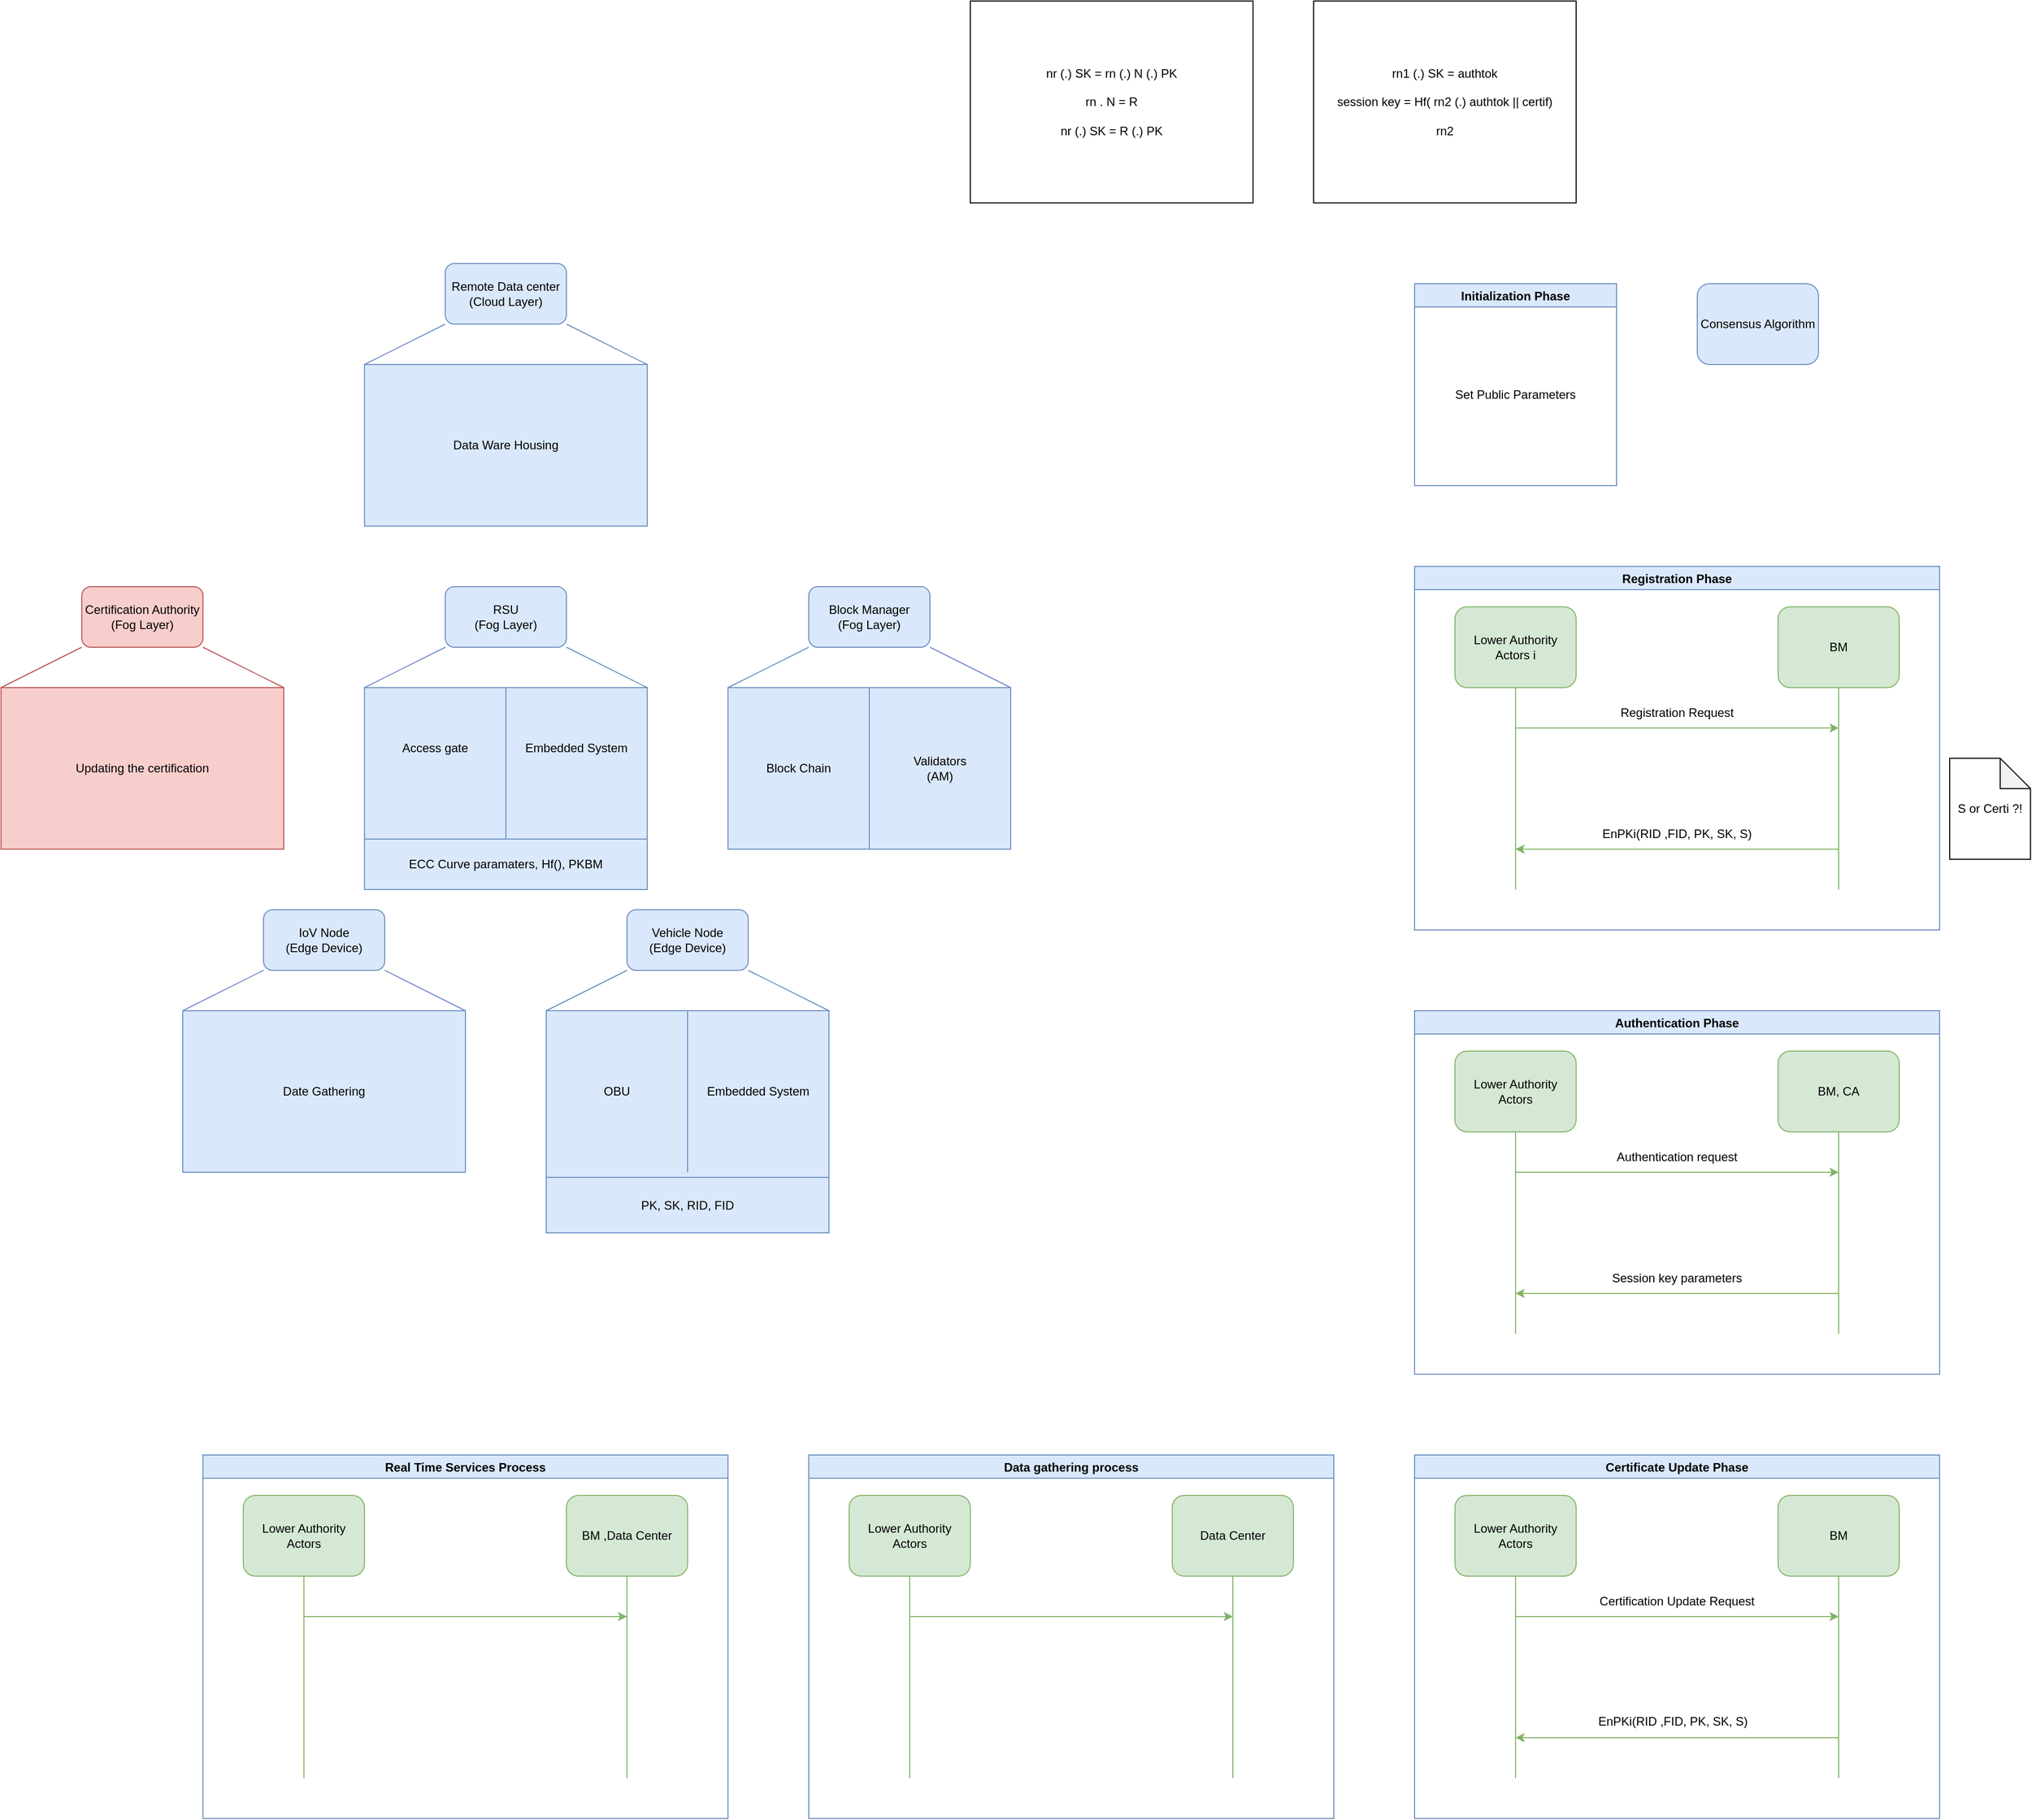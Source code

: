 <mxfile version="15.8.2" type="github">
  <diagram id="Pc18oPqg_DHJBtxWHFg2" name="Page-1">
    <mxGraphModel dx="723" dy="1175" grid="1" gridSize="10" guides="1" tooltips="1" connect="1" arrows="1" fold="1" page="0" pageScale="1" pageWidth="827" pageHeight="1169" math="0" shadow="0">
      <root>
        <mxCell id="0" />
        <mxCell id="1" parent="0" />
        <mxCell id="q2-x-zt7PfK26INY3TQk-2" value="Vehicle Node&lt;br&gt;(Edge Device)" style="rounded=1;whiteSpace=wrap;html=1;fillColor=#dae8fc;strokeColor=#6c8ebf;" parent="1" vertex="1">
          <mxGeometry x="860" y="380" width="120" height="60" as="geometry" />
        </mxCell>
        <mxCell id="q2-x-zt7PfK26INY3TQk-3" value="" style="rounded=0;whiteSpace=wrap;html=1;fillColor=#dae8fc;strokeColor=#6c8ebf;" parent="1" vertex="1">
          <mxGeometry x="780" y="480" width="280" height="220" as="geometry" />
        </mxCell>
        <mxCell id="q2-x-zt7PfK26INY3TQk-4" value="" style="endArrow=none;html=1;rounded=0;entryX=0;entryY=1;entryDx=0;entryDy=0;exitX=0;exitY=0;exitDx=0;exitDy=0;fillColor=#dae8fc;strokeColor=#6c8ebf;" parent="1" source="q2-x-zt7PfK26INY3TQk-3" target="q2-x-zt7PfK26INY3TQk-2" edge="1">
          <mxGeometry width="50" height="50" relative="1" as="geometry">
            <mxPoint x="930" y="580" as="sourcePoint" />
            <mxPoint x="980" y="530" as="targetPoint" />
          </mxGeometry>
        </mxCell>
        <mxCell id="q2-x-zt7PfK26INY3TQk-5" value="" style="endArrow=none;html=1;rounded=0;entryX=1;entryY=1;entryDx=0;entryDy=0;exitX=1;exitY=0;exitDx=0;exitDy=0;fillColor=#dae8fc;strokeColor=#6c8ebf;" parent="1" source="q2-x-zt7PfK26INY3TQk-3" target="q2-x-zt7PfK26INY3TQk-2" edge="1">
          <mxGeometry width="50" height="50" relative="1" as="geometry">
            <mxPoint x="930" y="580" as="sourcePoint" />
            <mxPoint x="980" y="530" as="targetPoint" />
          </mxGeometry>
        </mxCell>
        <mxCell id="q2-x-zt7PfK26INY3TQk-7" value="" style="endArrow=none;html=1;rounded=0;entryX=0.5;entryY=0;entryDx=0;entryDy=0;exitX=1;exitY=1;exitDx=0;exitDy=0;fillColor=#dae8fc;strokeColor=#6c8ebf;" parent="1" source="q2-x-zt7PfK26INY3TQk-8" target="q2-x-zt7PfK26INY3TQk-3" edge="1">
          <mxGeometry width="50" height="50" relative="1" as="geometry">
            <mxPoint x="916" y="550" as="sourcePoint" />
            <mxPoint x="966" y="500" as="targetPoint" />
          </mxGeometry>
        </mxCell>
        <mxCell id="q2-x-zt7PfK26INY3TQk-8" value="OBU" style="text;html=1;strokeColor=none;fillColor=none;align=center;verticalAlign=middle;whiteSpace=wrap;rounded=0;" parent="1" vertex="1">
          <mxGeometry x="780" y="480" width="140" height="160" as="geometry" />
        </mxCell>
        <mxCell id="q2-x-zt7PfK26INY3TQk-9" value="Embedded System" style="text;html=1;strokeColor=none;fillColor=none;align=center;verticalAlign=middle;whiteSpace=wrap;rounded=0;" parent="1" vertex="1">
          <mxGeometry x="920" y="480" width="140" height="160" as="geometry" />
        </mxCell>
        <mxCell id="q2-x-zt7PfK26INY3TQk-10" value="RSU&lt;br&gt;(Fog Layer)" style="rounded=1;whiteSpace=wrap;html=1;fillColor=#dae8fc;strokeColor=#6c8ebf;" parent="1" vertex="1">
          <mxGeometry x="680" y="60" width="120" height="60" as="geometry" />
        </mxCell>
        <mxCell id="q2-x-zt7PfK26INY3TQk-11" value="" style="rounded=0;whiteSpace=wrap;html=1;fillColor=#dae8fc;strokeColor=#6c8ebf;" parent="1" vertex="1">
          <mxGeometry x="600" y="160" width="280" height="200" as="geometry" />
        </mxCell>
        <mxCell id="q2-x-zt7PfK26INY3TQk-12" value="" style="endArrow=none;html=1;rounded=0;entryX=0;entryY=1;entryDx=0;entryDy=0;exitX=0;exitY=0;exitDx=0;exitDy=0;fillColor=#dae8fc;strokeColor=#6c8ebf;" parent="1" source="q2-x-zt7PfK26INY3TQk-11" target="q2-x-zt7PfK26INY3TQk-10" edge="1">
          <mxGeometry width="50" height="50" relative="1" as="geometry">
            <mxPoint x="700" y="220" as="sourcePoint" />
            <mxPoint x="750" y="170" as="targetPoint" />
          </mxGeometry>
        </mxCell>
        <mxCell id="q2-x-zt7PfK26INY3TQk-13" value="" style="endArrow=none;html=1;rounded=0;entryX=1;entryY=1;entryDx=0;entryDy=0;exitX=1;exitY=0;exitDx=0;exitDy=0;fillColor=#dae8fc;strokeColor=#6c8ebf;" parent="1" source="q2-x-zt7PfK26INY3TQk-11" target="q2-x-zt7PfK26INY3TQk-10" edge="1">
          <mxGeometry width="50" height="50" relative="1" as="geometry">
            <mxPoint x="700" y="220" as="sourcePoint" />
            <mxPoint x="750" y="170" as="targetPoint" />
          </mxGeometry>
        </mxCell>
        <mxCell id="q2-x-zt7PfK26INY3TQk-15" value="" style="endArrow=none;html=1;rounded=0;entryX=0.5;entryY=0;entryDx=0;entryDy=0;fillColor=#dae8fc;strokeColor=#6c8ebf;" parent="1" target="q2-x-zt7PfK26INY3TQk-11" edge="1">
          <mxGeometry width="50" height="50" relative="1" as="geometry">
            <mxPoint x="740" y="310" as="sourcePoint" />
            <mxPoint x="770" y="180" as="targetPoint" />
            <Array as="points" />
          </mxGeometry>
        </mxCell>
        <mxCell id="q2-x-zt7PfK26INY3TQk-16" value="Access gate" style="text;html=1;strokeColor=none;fillColor=none;align=center;verticalAlign=middle;whiteSpace=wrap;rounded=0;" parent="1" vertex="1">
          <mxGeometry x="600" y="160" width="140" height="120" as="geometry" />
        </mxCell>
        <mxCell id="q2-x-zt7PfK26INY3TQk-17" value="Embedded System" style="text;html=1;strokeColor=none;fillColor=none;align=center;verticalAlign=middle;whiteSpace=wrap;rounded=0;" parent="1" vertex="1">
          <mxGeometry x="740" y="160" width="140" height="120" as="geometry" />
        </mxCell>
        <mxCell id="q2-x-zt7PfK26INY3TQk-18" value="Block Manager&lt;br&gt;(Fog Layer)" style="rounded=1;whiteSpace=wrap;html=1;fillColor=#dae8fc;strokeColor=#6c8ebf;" parent="1" vertex="1">
          <mxGeometry x="1040" y="60" width="120" height="60" as="geometry" />
        </mxCell>
        <mxCell id="q2-x-zt7PfK26INY3TQk-19" value="" style="rounded=0;whiteSpace=wrap;html=1;fillColor=#dae8fc;strokeColor=#6c8ebf;" parent="1" vertex="1">
          <mxGeometry x="960" y="160" width="280" height="160" as="geometry" />
        </mxCell>
        <mxCell id="q2-x-zt7PfK26INY3TQk-20" value="" style="endArrow=none;html=1;rounded=0;entryX=0;entryY=1;entryDx=0;entryDy=0;fillColor=#dae8fc;strokeColor=#6c8ebf;" parent="1" target="q2-x-zt7PfK26INY3TQk-18" edge="1">
          <mxGeometry width="50" height="50" relative="1" as="geometry">
            <mxPoint x="960" y="160" as="sourcePoint" />
            <mxPoint x="1010" y="110" as="targetPoint" />
          </mxGeometry>
        </mxCell>
        <mxCell id="q2-x-zt7PfK26INY3TQk-21" value="" style="endArrow=none;html=1;rounded=0;entryX=1;entryY=1;entryDx=0;entryDy=0;exitX=1;exitY=0;exitDx=0;exitDy=0;fillColor=#dae8fc;strokeColor=#6c8ebf;" parent="1" source="q2-x-zt7PfK26INY3TQk-19" target="q2-x-zt7PfK26INY3TQk-18" edge="1">
          <mxGeometry width="50" height="50" relative="1" as="geometry">
            <mxPoint x="1160" y="170" as="sourcePoint" />
            <mxPoint x="1210" y="120" as="targetPoint" />
          </mxGeometry>
        </mxCell>
        <mxCell id="q2-x-zt7PfK26INY3TQk-22" value="" style="endArrow=none;html=1;rounded=0;entryX=0.5;entryY=0;entryDx=0;entryDy=0;exitX=0.5;exitY=1;exitDx=0;exitDy=0;fillColor=#dae8fc;strokeColor=#6c8ebf;" parent="1" source="q2-x-zt7PfK26INY3TQk-19" target="q2-x-zt7PfK26INY3TQk-19" edge="1">
          <mxGeometry width="50" height="50" relative="1" as="geometry">
            <mxPoint x="1040" y="250" as="sourcePoint" />
            <mxPoint x="1090" y="200" as="targetPoint" />
          </mxGeometry>
        </mxCell>
        <mxCell id="q2-x-zt7PfK26INY3TQk-23" value="Block Chain" style="text;html=1;strokeColor=none;fillColor=none;align=center;verticalAlign=middle;whiteSpace=wrap;rounded=0;" parent="1" vertex="1">
          <mxGeometry x="960" y="160" width="140" height="160" as="geometry" />
        </mxCell>
        <mxCell id="q2-x-zt7PfK26INY3TQk-24" value="Validators&lt;br&gt;(AM)" style="text;html=1;strokeColor=none;fillColor=none;align=center;verticalAlign=middle;whiteSpace=wrap;rounded=0;" parent="1" vertex="1">
          <mxGeometry x="1100" y="160" width="140" height="160" as="geometry" />
        </mxCell>
        <mxCell id="q2-x-zt7PfK26INY3TQk-25" value="Certification Authority&lt;br&gt;(Fog Layer)" style="rounded=1;whiteSpace=wrap;html=1;fillColor=#f8cecc;strokeColor=#b85450;" parent="1" vertex="1">
          <mxGeometry x="320" y="60" width="120" height="60" as="geometry" />
        </mxCell>
        <mxCell id="q2-x-zt7PfK26INY3TQk-27" value="Updating the certification" style="rounded=0;whiteSpace=wrap;html=1;fillColor=#f8cecc;strokeColor=#b85450;" parent="1" vertex="1">
          <mxGeometry x="240" y="160" width="280" height="160" as="geometry" />
        </mxCell>
        <mxCell id="q2-x-zt7PfK26INY3TQk-28" value="" style="endArrow=none;html=1;rounded=0;entryX=0;entryY=1;entryDx=0;entryDy=0;fillColor=#f8cecc;strokeColor=#b85450;" parent="1" target="q2-x-zt7PfK26INY3TQk-25" edge="1">
          <mxGeometry width="50" height="50" relative="1" as="geometry">
            <mxPoint x="240" y="160" as="sourcePoint" />
            <mxPoint x="290" y="110" as="targetPoint" />
          </mxGeometry>
        </mxCell>
        <mxCell id="q2-x-zt7PfK26INY3TQk-29" value="" style="endArrow=none;html=1;rounded=0;entryX=1;entryY=1;entryDx=0;entryDy=0;exitX=1;exitY=0;exitDx=0;exitDy=0;fillColor=#f8cecc;strokeColor=#b85450;" parent="1" source="q2-x-zt7PfK26INY3TQk-27" target="q2-x-zt7PfK26INY3TQk-25" edge="1">
          <mxGeometry width="50" height="50" relative="1" as="geometry">
            <mxPoint x="470" y="250" as="sourcePoint" />
            <mxPoint x="520" y="200" as="targetPoint" />
          </mxGeometry>
        </mxCell>
        <mxCell id="q2-x-zt7PfK26INY3TQk-31" value="Remote Data center&lt;br&gt;(Cloud Layer)" style="rounded=1;whiteSpace=wrap;html=1;fillColor=#dae8fc;strokeColor=#6c8ebf;" parent="1" vertex="1">
          <mxGeometry x="680" y="-260" width="120" height="60" as="geometry" />
        </mxCell>
        <mxCell id="q2-x-zt7PfK26INY3TQk-32" value="Data Ware Housing" style="rounded=0;whiteSpace=wrap;html=1;fillColor=#dae8fc;strokeColor=#6c8ebf;" parent="1" vertex="1">
          <mxGeometry x="600" y="-160" width="280" height="160" as="geometry" />
        </mxCell>
        <mxCell id="q2-x-zt7PfK26INY3TQk-33" value="" style="endArrow=none;html=1;rounded=0;entryX=0;entryY=1;entryDx=0;entryDy=0;fillColor=#dae8fc;strokeColor=#6c8ebf;" parent="1" target="q2-x-zt7PfK26INY3TQk-31" edge="1">
          <mxGeometry width="50" height="50" relative="1" as="geometry">
            <mxPoint x="600" y="-160" as="sourcePoint" />
            <mxPoint x="650" y="-210" as="targetPoint" />
          </mxGeometry>
        </mxCell>
        <mxCell id="q2-x-zt7PfK26INY3TQk-34" value="" style="endArrow=none;html=1;rounded=0;entryX=1;entryY=1;entryDx=0;entryDy=0;exitX=1;exitY=0;exitDx=0;exitDy=0;fillColor=#dae8fc;strokeColor=#6c8ebf;" parent="1" source="q2-x-zt7PfK26INY3TQk-32" target="q2-x-zt7PfK26INY3TQk-31" edge="1">
          <mxGeometry width="50" height="50" relative="1" as="geometry">
            <mxPoint x="830" y="-70" as="sourcePoint" />
            <mxPoint x="880" y="-120" as="targetPoint" />
          </mxGeometry>
        </mxCell>
        <mxCell id="q2-x-zt7PfK26INY3TQk-35" value="Initialization Phase" style="swimlane;fillColor=#dae8fc;strokeColor=#6c8ebf;" parent="1" vertex="1">
          <mxGeometry x="1640" y="-240" width="200" height="200" as="geometry" />
        </mxCell>
        <mxCell id="q2-x-zt7PfK26INY3TQk-37" value="Set Public Parameters" style="text;html=1;strokeColor=none;fillColor=none;align=center;verticalAlign=middle;whiteSpace=wrap;rounded=0;" parent="q2-x-zt7PfK26INY3TQk-35" vertex="1">
          <mxGeometry y="20" width="200" height="180" as="geometry" />
        </mxCell>
        <mxCell id="q2-x-zt7PfK26INY3TQk-38" value="IoV Node&lt;br&gt;(Edge Device)" style="rounded=1;whiteSpace=wrap;html=1;fillColor=#dae8fc;strokeColor=#6c8ebf;" parent="1" vertex="1">
          <mxGeometry x="500" y="380" width="120" height="60" as="geometry" />
        </mxCell>
        <mxCell id="q2-x-zt7PfK26INY3TQk-39" value="Date Gathering" style="rounded=0;whiteSpace=wrap;html=1;fillColor=#dae8fc;strokeColor=#6c8ebf;" parent="1" vertex="1">
          <mxGeometry x="420" y="480" width="280" height="160" as="geometry" />
        </mxCell>
        <mxCell id="q2-x-zt7PfK26INY3TQk-40" value="" style="endArrow=none;html=1;rounded=0;entryX=0;entryY=1;entryDx=0;entryDy=0;fillColor=#dae8fc;strokeColor=#6c8ebf;" parent="1" target="q2-x-zt7PfK26INY3TQk-38" edge="1">
          <mxGeometry width="50" height="50" relative="1" as="geometry">
            <mxPoint x="420" y="480" as="sourcePoint" />
            <mxPoint x="470" y="430" as="targetPoint" />
          </mxGeometry>
        </mxCell>
        <mxCell id="q2-x-zt7PfK26INY3TQk-41" value="" style="endArrow=none;html=1;rounded=0;entryX=1;entryY=1;entryDx=0;entryDy=0;exitX=1;exitY=0;exitDx=0;exitDy=0;fillColor=#dae8fc;strokeColor=#6c8ebf;" parent="1" source="q2-x-zt7PfK26INY3TQk-39" target="q2-x-zt7PfK26INY3TQk-38" edge="1">
          <mxGeometry width="50" height="50" relative="1" as="geometry">
            <mxPoint x="650" y="570" as="sourcePoint" />
            <mxPoint x="700" y="520" as="targetPoint" />
          </mxGeometry>
        </mxCell>
        <mxCell id="q2-x-zt7PfK26INY3TQk-42" value="Registration Phase" style="swimlane;align=center;fillColor=#dae8fc;strokeColor=#6c8ebf;" parent="1" vertex="1">
          <mxGeometry x="1640" y="40" width="520" height="360" as="geometry" />
        </mxCell>
        <mxCell id="q2-x-zt7PfK26INY3TQk-44" value="Lower Authority&lt;br&gt;Actors i" style="rounded=1;whiteSpace=wrap;html=1;align=center;fillColor=#d5e8d4;strokeColor=#82b366;" parent="q2-x-zt7PfK26INY3TQk-42" vertex="1">
          <mxGeometry x="40" y="40" width="120" height="80" as="geometry" />
        </mxCell>
        <mxCell id="q2-x-zt7PfK26INY3TQk-45" value="BM" style="rounded=1;whiteSpace=wrap;html=1;align=center;fillColor=#d5e8d4;strokeColor=#82b366;" parent="q2-x-zt7PfK26INY3TQk-42" vertex="1">
          <mxGeometry x="360" y="40" width="120" height="80" as="geometry" />
        </mxCell>
        <mxCell id="q2-x-zt7PfK26INY3TQk-46" value="" style="endArrow=none;html=1;rounded=0;fillColor=#d5e8d4;strokeColor=#82b366;" parent="q2-x-zt7PfK26INY3TQk-42" edge="1">
          <mxGeometry width="50" height="50" relative="1" as="geometry">
            <mxPoint x="100" y="320" as="sourcePoint" />
            <mxPoint x="100" y="120" as="targetPoint" />
          </mxGeometry>
        </mxCell>
        <mxCell id="VW_lQ31s1oBFX8AfDXqv-41" value="Registration Request" style="text;html=1;strokeColor=none;fillColor=none;align=center;verticalAlign=middle;whiteSpace=wrap;rounded=0;" vertex="1" parent="q2-x-zt7PfK26INY3TQk-42">
          <mxGeometry x="100" y="130" width="320" height="30" as="geometry" />
        </mxCell>
        <mxCell id="VW_lQ31s1oBFX8AfDXqv-45" value="EnPKi(RID ,FID, PK, SK, S)" style="text;html=1;strokeColor=none;fillColor=none;align=center;verticalAlign=middle;whiteSpace=wrap;rounded=0;" vertex="1" parent="q2-x-zt7PfK26INY3TQk-42">
          <mxGeometry x="100" y="250" width="320" height="30" as="geometry" />
        </mxCell>
        <mxCell id="q2-x-zt7PfK26INY3TQk-47" value="" style="endArrow=none;html=1;rounded=0;entryX=0.5;entryY=1;entryDx=0;entryDy=0;fillColor=#d5e8d4;strokeColor=#82b366;" parent="1" target="q2-x-zt7PfK26INY3TQk-45" edge="1">
          <mxGeometry width="50" height="50" relative="1" as="geometry">
            <mxPoint x="2060" y="360" as="sourcePoint" />
            <mxPoint x="1910" y="190" as="targetPoint" />
          </mxGeometry>
        </mxCell>
        <mxCell id="q2-x-zt7PfK26INY3TQk-48" value="" style="endArrow=classic;html=1;rounded=0;fillColor=#d5e8d4;strokeColor=#82b366;" parent="1" edge="1">
          <mxGeometry width="50" height="50" relative="1" as="geometry">
            <mxPoint x="1740" y="200" as="sourcePoint" />
            <mxPoint x="2060" y="200" as="targetPoint" />
          </mxGeometry>
        </mxCell>
        <mxCell id="q2-x-zt7PfK26INY3TQk-49" value="Authentication Phase" style="swimlane;align=center;fillColor=#dae8fc;strokeColor=#6c8ebf;" parent="1" vertex="1">
          <mxGeometry x="1640" y="480" width="520" height="360" as="geometry" />
        </mxCell>
        <mxCell id="q2-x-zt7PfK26INY3TQk-50" value="Lower Authority&lt;br&gt;Actors" style="rounded=1;whiteSpace=wrap;html=1;align=center;fillColor=#d5e8d4;strokeColor=#82b366;" parent="q2-x-zt7PfK26INY3TQk-49" vertex="1">
          <mxGeometry x="40" y="40" width="120" height="80" as="geometry" />
        </mxCell>
        <mxCell id="q2-x-zt7PfK26INY3TQk-51" value="BM, CA" style="rounded=1;whiteSpace=wrap;html=1;align=center;fillColor=#d5e8d4;strokeColor=#82b366;" parent="q2-x-zt7PfK26INY3TQk-49" vertex="1">
          <mxGeometry x="360" y="40" width="120" height="80" as="geometry" />
        </mxCell>
        <mxCell id="q2-x-zt7PfK26INY3TQk-52" value="" style="endArrow=none;html=1;rounded=0;fillColor=#d5e8d4;strokeColor=#82b366;" parent="q2-x-zt7PfK26INY3TQk-49" edge="1">
          <mxGeometry width="50" height="50" relative="1" as="geometry">
            <mxPoint x="100" y="320" as="sourcePoint" />
            <mxPoint x="100" y="120" as="targetPoint" />
          </mxGeometry>
        </mxCell>
        <mxCell id="q2-x-zt7PfK26INY3TQk-53" value="" style="endArrow=none;html=1;rounded=0;entryX=0.5;entryY=1;entryDx=0;entryDy=0;fillColor=#d5e8d4;strokeColor=#82b366;" parent="q2-x-zt7PfK26INY3TQk-49" target="q2-x-zt7PfK26INY3TQk-51" edge="1">
          <mxGeometry width="50" height="50" relative="1" as="geometry">
            <mxPoint x="420" y="320" as="sourcePoint" />
            <mxPoint x="270" y="150" as="targetPoint" />
          </mxGeometry>
        </mxCell>
        <mxCell id="q2-x-zt7PfK26INY3TQk-54" value="" style="endArrow=classic;html=1;rounded=0;fillColor=#d5e8d4;strokeColor=#82b366;" parent="q2-x-zt7PfK26INY3TQk-49" edge="1">
          <mxGeometry width="50" height="50" relative="1" as="geometry">
            <mxPoint x="100" y="160" as="sourcePoint" />
            <mxPoint x="420" y="160" as="targetPoint" />
          </mxGeometry>
        </mxCell>
        <mxCell id="VW_lQ31s1oBFX8AfDXqv-47" value="Authentication request" style="text;html=1;strokeColor=none;fillColor=none;align=center;verticalAlign=middle;whiteSpace=wrap;rounded=0;" vertex="1" parent="q2-x-zt7PfK26INY3TQk-49">
          <mxGeometry x="100" y="130" width="320" height="30" as="geometry" />
        </mxCell>
        <mxCell id="VW_lQ31s1oBFX8AfDXqv-49" value="" style="endArrow=classic;html=1;rounded=0;fillColor=#d5e8d4;strokeColor=#82b366;" edge="1" parent="q2-x-zt7PfK26INY3TQk-49">
          <mxGeometry width="50" height="50" relative="1" as="geometry">
            <mxPoint x="420" y="280" as="sourcePoint" />
            <mxPoint x="100" y="280" as="targetPoint" />
          </mxGeometry>
        </mxCell>
        <mxCell id="VW_lQ31s1oBFX8AfDXqv-50" value="Session key parameters" style="text;html=1;strokeColor=none;fillColor=none;align=center;verticalAlign=middle;whiteSpace=wrap;rounded=0;" vertex="1" parent="q2-x-zt7PfK26INY3TQk-49">
          <mxGeometry x="100" y="250" width="320" height="30" as="geometry" />
        </mxCell>
        <mxCell id="q2-x-zt7PfK26INY3TQk-55" value="Certificate Update Phase" style="swimlane;align=center;fillColor=#dae8fc;strokeColor=#6c8ebf;" parent="1" vertex="1">
          <mxGeometry x="1640" y="920" width="520" height="360" as="geometry" />
        </mxCell>
        <mxCell id="q2-x-zt7PfK26INY3TQk-56" value="Lower Authority&lt;br&gt;Actors" style="rounded=1;whiteSpace=wrap;html=1;align=center;fillColor=#d5e8d4;strokeColor=#82b366;" parent="q2-x-zt7PfK26INY3TQk-55" vertex="1">
          <mxGeometry x="40" y="40" width="120" height="80" as="geometry" />
        </mxCell>
        <mxCell id="q2-x-zt7PfK26INY3TQk-57" value="BM" style="rounded=1;whiteSpace=wrap;html=1;align=center;fillColor=#d5e8d4;strokeColor=#82b366;" parent="q2-x-zt7PfK26INY3TQk-55" vertex="1">
          <mxGeometry x="360" y="40" width="120" height="80" as="geometry" />
        </mxCell>
        <mxCell id="q2-x-zt7PfK26INY3TQk-58" value="" style="endArrow=none;html=1;rounded=0;fillColor=#d5e8d4;strokeColor=#82b366;" parent="q2-x-zt7PfK26INY3TQk-55" edge="1">
          <mxGeometry width="50" height="50" relative="1" as="geometry">
            <mxPoint x="100" y="320" as="sourcePoint" />
            <mxPoint x="100" y="120" as="targetPoint" />
          </mxGeometry>
        </mxCell>
        <mxCell id="q2-x-zt7PfK26INY3TQk-59" value="" style="endArrow=none;html=1;rounded=0;entryX=0.5;entryY=1;entryDx=0;entryDy=0;fillColor=#d5e8d4;strokeColor=#82b366;" parent="q2-x-zt7PfK26INY3TQk-55" target="q2-x-zt7PfK26INY3TQk-57" edge="1">
          <mxGeometry width="50" height="50" relative="1" as="geometry">
            <mxPoint x="420" y="320" as="sourcePoint" />
            <mxPoint x="270" y="150" as="targetPoint" />
          </mxGeometry>
        </mxCell>
        <mxCell id="q2-x-zt7PfK26INY3TQk-60" value="" style="endArrow=classic;html=1;rounded=0;fillColor=#d5e8d4;strokeColor=#82b366;" parent="q2-x-zt7PfK26INY3TQk-55" edge="1">
          <mxGeometry width="50" height="50" relative="1" as="geometry">
            <mxPoint x="100" y="160" as="sourcePoint" />
            <mxPoint x="420" y="160" as="targetPoint" />
          </mxGeometry>
        </mxCell>
        <mxCell id="VW_lQ31s1oBFX8AfDXqv-53" value="" style="endArrow=classic;html=1;rounded=0;fillColor=#d5e8d4;strokeColor=#82b366;" edge="1" parent="q2-x-zt7PfK26INY3TQk-55">
          <mxGeometry width="50" height="50" relative="1" as="geometry">
            <mxPoint x="420" y="280" as="sourcePoint" />
            <mxPoint x="100" y="280" as="targetPoint" />
          </mxGeometry>
        </mxCell>
        <mxCell id="VW_lQ31s1oBFX8AfDXqv-54" value="&lt;span style=&quot;color: rgb(0, 0, 0); font-family: helvetica; font-size: 12px; font-style: normal; font-weight: 400; letter-spacing: normal; text-align: center; text-indent: 0px; text-transform: none; word-spacing: 0px; background-color: rgb(255, 255, 255); display: inline; float: none;&quot;&gt;EnPKi(RID ,FID, PK, SK, S)&lt;/span&gt;" style="text;whiteSpace=wrap;html=1;" vertex="1" parent="q2-x-zt7PfK26INY3TQk-55">
          <mxGeometry x="180" y="250" width="160" height="30" as="geometry" />
        </mxCell>
        <mxCell id="q2-x-zt7PfK26INY3TQk-61" value="Consensus Algorithm" style="rounded=1;whiteSpace=wrap;html=1;align=center;fillColor=#dae8fc;strokeColor=#6c8ebf;" parent="1" vertex="1">
          <mxGeometry x="1920" y="-240" width="120" height="80" as="geometry" />
        </mxCell>
        <mxCell id="q2-x-zt7PfK26INY3TQk-62" value="Data gathering process" style="swimlane;align=center;fillColor=#dae8fc;strokeColor=#6c8ebf;" parent="1" vertex="1">
          <mxGeometry x="1040" y="920" width="520" height="360" as="geometry" />
        </mxCell>
        <mxCell id="q2-x-zt7PfK26INY3TQk-63" value="Lower Authority&lt;br&gt;Actors" style="rounded=1;whiteSpace=wrap;html=1;align=center;fillColor=#d5e8d4;strokeColor=#82b366;" parent="q2-x-zt7PfK26INY3TQk-62" vertex="1">
          <mxGeometry x="40" y="40" width="120" height="80" as="geometry" />
        </mxCell>
        <mxCell id="q2-x-zt7PfK26INY3TQk-64" value="Data Center" style="rounded=1;whiteSpace=wrap;html=1;align=center;fillColor=#d5e8d4;strokeColor=#82b366;" parent="q2-x-zt7PfK26INY3TQk-62" vertex="1">
          <mxGeometry x="360" y="40" width="120" height="80" as="geometry" />
        </mxCell>
        <mxCell id="q2-x-zt7PfK26INY3TQk-65" value="" style="endArrow=none;html=1;rounded=0;fillColor=#d5e8d4;strokeColor=#82b366;" parent="q2-x-zt7PfK26INY3TQk-62" edge="1">
          <mxGeometry width="50" height="50" relative="1" as="geometry">
            <mxPoint x="100" y="320" as="sourcePoint" />
            <mxPoint x="100" y="120" as="targetPoint" />
          </mxGeometry>
        </mxCell>
        <mxCell id="q2-x-zt7PfK26INY3TQk-66" value="" style="endArrow=none;html=1;rounded=0;entryX=0.5;entryY=1;entryDx=0;entryDy=0;fillColor=#d5e8d4;strokeColor=#82b366;" parent="q2-x-zt7PfK26INY3TQk-62" target="q2-x-zt7PfK26INY3TQk-64" edge="1">
          <mxGeometry width="50" height="50" relative="1" as="geometry">
            <mxPoint x="420" y="320" as="sourcePoint" />
            <mxPoint x="270" y="150" as="targetPoint" />
          </mxGeometry>
        </mxCell>
        <mxCell id="q2-x-zt7PfK26INY3TQk-67" value="" style="endArrow=classic;html=1;rounded=0;fillColor=#d5e8d4;strokeColor=#82b366;" parent="q2-x-zt7PfK26INY3TQk-62" edge="1">
          <mxGeometry width="50" height="50" relative="1" as="geometry">
            <mxPoint x="100" y="160" as="sourcePoint" />
            <mxPoint x="420" y="160" as="targetPoint" />
          </mxGeometry>
        </mxCell>
        <mxCell id="q2-x-zt7PfK26INY3TQk-68" value="Real Time Services Process" style="swimlane;align=center;fillColor=#dae8fc;strokeColor=#6c8ebf;" parent="1" vertex="1">
          <mxGeometry x="440" y="920" width="520" height="360" as="geometry" />
        </mxCell>
        <mxCell id="q2-x-zt7PfK26INY3TQk-69" value="Lower Authority&lt;br&gt;Actors" style="rounded=1;whiteSpace=wrap;html=1;align=center;fillColor=#d5e8d4;strokeColor=#82b366;" parent="q2-x-zt7PfK26INY3TQk-68" vertex="1">
          <mxGeometry x="40" y="40" width="120" height="80" as="geometry" />
        </mxCell>
        <mxCell id="q2-x-zt7PfK26INY3TQk-70" value="BM ,Data Center" style="rounded=1;whiteSpace=wrap;html=1;align=center;fillColor=#d5e8d4;strokeColor=#82b366;" parent="q2-x-zt7PfK26INY3TQk-68" vertex="1">
          <mxGeometry x="360" y="40" width="120" height="80" as="geometry" />
        </mxCell>
        <mxCell id="q2-x-zt7PfK26INY3TQk-71" value="" style="endArrow=none;html=1;rounded=0;fillColor=#d5e8d4;strokeColor=#82b366;" parent="q2-x-zt7PfK26INY3TQk-68" edge="1">
          <mxGeometry width="50" height="50" relative="1" as="geometry">
            <mxPoint x="100" y="320" as="sourcePoint" />
            <mxPoint x="100" y="120" as="targetPoint" />
          </mxGeometry>
        </mxCell>
        <mxCell id="q2-x-zt7PfK26INY3TQk-72" value="" style="endArrow=none;html=1;rounded=0;entryX=0.5;entryY=1;entryDx=0;entryDy=0;fillColor=#d5e8d4;strokeColor=#82b366;" parent="q2-x-zt7PfK26INY3TQk-68" target="q2-x-zt7PfK26INY3TQk-70" edge="1">
          <mxGeometry width="50" height="50" relative="1" as="geometry">
            <mxPoint x="420" y="320" as="sourcePoint" />
            <mxPoint x="270" y="150" as="targetPoint" />
          </mxGeometry>
        </mxCell>
        <mxCell id="q2-x-zt7PfK26INY3TQk-73" value="" style="endArrow=classic;html=1;rounded=0;fillColor=#d5e8d4;strokeColor=#82b366;" parent="q2-x-zt7PfK26INY3TQk-68" edge="1">
          <mxGeometry width="50" height="50" relative="1" as="geometry">
            <mxPoint x="100" y="160" as="sourcePoint" />
            <mxPoint x="420" y="160" as="targetPoint" />
          </mxGeometry>
        </mxCell>
        <mxCell id="VW_lQ31s1oBFX8AfDXqv-36" value="nr (.) SK = rn (.) N (.) PK&lt;br&gt;&lt;br&gt;rn . N = R&lt;br&gt;&lt;br&gt;nr (.) SK = R (.) PK" style="rounded=0;whiteSpace=wrap;html=1;" vertex="1" parent="1">
          <mxGeometry x="1200" y="-520" width="280" height="200" as="geometry" />
        </mxCell>
        <mxCell id="VW_lQ31s1oBFX8AfDXqv-37" value="" style="endArrow=none;html=1;rounded=0;exitX=0;exitY=0.75;exitDx=0;exitDy=0;entryX=1;entryY=0.75;entryDx=0;entryDy=0;strokeColor=none;" edge="1" parent="1" source="q2-x-zt7PfK26INY3TQk-3" target="q2-x-zt7PfK26INY3TQk-3">
          <mxGeometry width="50" height="50" relative="1" as="geometry">
            <mxPoint x="900" y="620" as="sourcePoint" />
            <mxPoint x="950" y="570" as="targetPoint" />
          </mxGeometry>
        </mxCell>
        <mxCell id="VW_lQ31s1oBFX8AfDXqv-38" value="PK, SK, RID, FID" style="text;html=1;strokeColor=#6c8ebf;fillColor=#dae8fc;align=center;verticalAlign=middle;whiteSpace=wrap;rounded=0;" vertex="1" parent="1">
          <mxGeometry x="780" y="645" width="280" height="55" as="geometry" />
        </mxCell>
        <mxCell id="VW_lQ31s1oBFX8AfDXqv-39" value="" style="endArrow=none;html=1;rounded=0;exitX=0;exitY=0.75;exitDx=0;exitDy=0;entryX=1;entryY=0.75;entryDx=0;entryDy=0;fillColor=#dae8fc;strokeColor=#6c8ebf;" edge="1" parent="1" source="q2-x-zt7PfK26INY3TQk-11" target="q2-x-zt7PfK26INY3TQk-11">
          <mxGeometry width="50" height="50" relative="1" as="geometry">
            <mxPoint x="760" y="310" as="sourcePoint" />
            <mxPoint x="810" y="260" as="targetPoint" />
          </mxGeometry>
        </mxCell>
        <mxCell id="VW_lQ31s1oBFX8AfDXqv-40" value="ECC Curve paramaters, Hf(), PKBM" style="text;html=1;strokeColor=none;fillColor=none;align=center;verticalAlign=middle;whiteSpace=wrap;rounded=0;" vertex="1" parent="1">
          <mxGeometry x="600" y="310" width="280" height="50" as="geometry" />
        </mxCell>
        <mxCell id="VW_lQ31s1oBFX8AfDXqv-43" value="" style="endArrow=classic;html=1;rounded=0;fillColor=#d5e8d4;strokeColor=#82b366;" edge="1" parent="1">
          <mxGeometry width="50" height="50" relative="1" as="geometry">
            <mxPoint x="2060" y="320" as="sourcePoint" />
            <mxPoint x="1740" y="320" as="targetPoint" />
          </mxGeometry>
        </mxCell>
        <mxCell id="VW_lQ31s1oBFX8AfDXqv-46" value="S or Certi ?!" style="shape=note;whiteSpace=wrap;html=1;backgroundOutline=1;darkOpacity=0.05;strokeColor=default;fillColor=none;" vertex="1" parent="1">
          <mxGeometry x="2170" y="230" width="80" height="100" as="geometry" />
        </mxCell>
        <mxCell id="VW_lQ31s1oBFX8AfDXqv-48" value="rn1 (.) SK = authtok&lt;br&gt;&lt;br&gt;session key = Hf( rn2 (.) authtok || certif)&lt;br&gt;&lt;br&gt;rn2" style="rounded=0;whiteSpace=wrap;html=1;strokeColor=default;fillColor=none;" vertex="1" parent="1">
          <mxGeometry x="1540" y="-520" width="260" height="200" as="geometry" />
        </mxCell>
        <mxCell id="VW_lQ31s1oBFX8AfDXqv-51" value="Certification Update Request" style="text;html=1;strokeColor=none;fillColor=none;align=center;verticalAlign=middle;whiteSpace=wrap;rounded=0;" vertex="1" parent="1">
          <mxGeometry x="1740" y="1050" width="320" height="30" as="geometry" />
        </mxCell>
      </root>
    </mxGraphModel>
  </diagram>
</mxfile>

